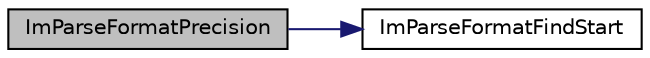 digraph "ImParseFormatPrecision"
{
 // LATEX_PDF_SIZE
  edge [fontname="Helvetica",fontsize="10",labelfontname="Helvetica",labelfontsize="10"];
  node [fontname="Helvetica",fontsize="10",shape=record];
  rankdir="LR";
  Node1 [label="ImParseFormatPrecision",height=0.2,width=0.4,color="black", fillcolor="grey75", style="filled", fontcolor="black",tooltip=" "];
  Node1 -> Node2 [color="midnightblue",fontsize="10",style="solid",fontname="Helvetica"];
  Node2 [label="ImParseFormatFindStart",height=0.2,width=0.4,color="black", fillcolor="white", style="filled",URL="$imgui__widgets_8cpp.html#a626d7d52c95ea9823d90a558ad969ec3",tooltip=" "];
}
